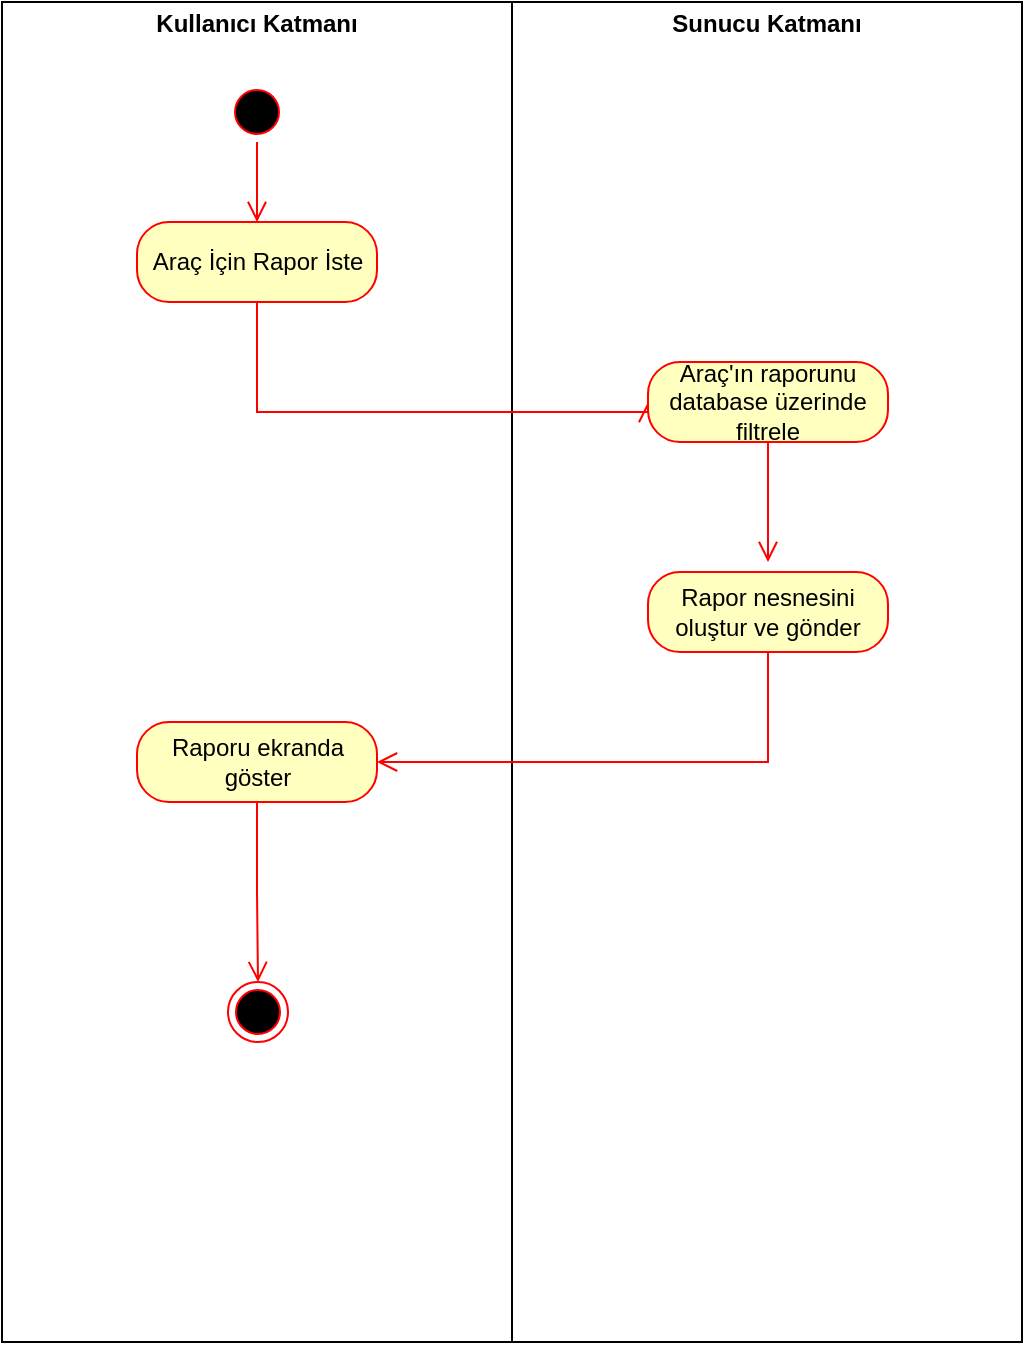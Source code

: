 <mxfile version="27.0.5">
  <diagram name="Page-1" id="HHuT0sQ4w0ih7LJ01Off">
    <mxGraphModel dx="1659" dy="932" grid="1" gridSize="10" guides="1" tooltips="1" connect="1" arrows="1" fold="1" page="1" pageScale="1" pageWidth="850" pageHeight="1100" math="0" shadow="0">
      <root>
        <mxCell id="0" />
        <mxCell id="1" parent="0" />
        <mxCell id="3xF6hZe8IZ8ENIiqlckg-4" value="&lt;p style=&quot;margin:0px;margin-top:4px;text-align:center;&quot;&gt;&lt;b&gt;Sunucu Katmanı&lt;/b&gt;&lt;/p&gt;" style="verticalAlign=top;align=left;overflow=fill;html=1;whiteSpace=wrap;" vertex="1" parent="1">
          <mxGeometry x="450" y="20" width="255" height="670" as="geometry" />
        </mxCell>
        <mxCell id="3xF6hZe8IZ8ENIiqlckg-3" value="&lt;p style=&quot;margin:0px;margin-top:4px;text-align:center;&quot;&gt;&lt;b&gt;Kullanıcı Katmanı&lt;/b&gt;&lt;/p&gt;" style="verticalAlign=top;align=left;overflow=fill;html=1;whiteSpace=wrap;" vertex="1" parent="1">
          <mxGeometry x="195" y="20" width="255" height="670" as="geometry" />
        </mxCell>
        <mxCell id="3xF6hZe8IZ8ENIiqlckg-1" value="" style="ellipse;html=1;shape=startState;fillColor=#000000;strokeColor=#ff0000;" vertex="1" parent="1">
          <mxGeometry x="307.5" y="60" width="30" height="30" as="geometry" />
        </mxCell>
        <mxCell id="3xF6hZe8IZ8ENIiqlckg-5" value="Araç İçin Rapor İste" style="rounded=1;whiteSpace=wrap;html=1;arcSize=40;fontColor=#000000;fillColor=#ffffc0;strokeColor=#ff0000;" vertex="1" parent="1">
          <mxGeometry x="262.5" y="130" width="120" height="40" as="geometry" />
        </mxCell>
        <mxCell id="3xF6hZe8IZ8ENIiqlckg-6" value="" style="edgeStyle=orthogonalEdgeStyle;html=1;verticalAlign=bottom;endArrow=open;endSize=8;strokeColor=#ff0000;rounded=0;entryX=0;entryY=0.5;entryDx=0;entryDy=0;" edge="1" source="3xF6hZe8IZ8ENIiqlckg-5" parent="1" target="3xF6hZe8IZ8ENIiqlckg-8">
          <mxGeometry relative="1" as="geometry">
            <mxPoint x="323" y="280" as="targetPoint" />
            <Array as="points">
              <mxPoint x="322" y="225" />
              <mxPoint x="518" y="225" />
            </Array>
          </mxGeometry>
        </mxCell>
        <mxCell id="3xF6hZe8IZ8ENIiqlckg-7" value="" style="edgeStyle=orthogonalEdgeStyle;html=1;verticalAlign=bottom;endArrow=open;endSize=8;strokeColor=#ff0000;rounded=0;exitX=0.5;exitY=1;exitDx=0;exitDy=0;" edge="1" parent="1" source="3xF6hZe8IZ8ENIiqlckg-1" target="3xF6hZe8IZ8ENIiqlckg-5">
          <mxGeometry relative="1" as="geometry">
            <mxPoint x="333" y="290" as="targetPoint" />
            <mxPoint x="333" y="230" as="sourcePoint" />
            <Array as="points">
              <mxPoint x="322" y="150" />
              <mxPoint x="322" y="150" />
            </Array>
          </mxGeometry>
        </mxCell>
        <mxCell id="3xF6hZe8IZ8ENIiqlckg-8" value="Araç&#39;ın raporunu database üzerinde filtrele" style="rounded=1;whiteSpace=wrap;html=1;arcSize=40;fontColor=#000000;fillColor=#ffffc0;strokeColor=#ff0000;" vertex="1" parent="1">
          <mxGeometry x="518" y="200" width="120" height="40" as="geometry" />
        </mxCell>
        <mxCell id="3xF6hZe8IZ8ENIiqlckg-9" value="" style="edgeStyle=orthogonalEdgeStyle;html=1;verticalAlign=bottom;endArrow=open;endSize=8;strokeColor=#ff0000;rounded=0;" edge="1" source="3xF6hZe8IZ8ENIiqlckg-8" parent="1">
          <mxGeometry relative="1" as="geometry">
            <mxPoint x="578" y="300" as="targetPoint" />
          </mxGeometry>
        </mxCell>
        <mxCell id="3xF6hZe8IZ8ENIiqlckg-10" value="Rapor nesnesini oluştur ve gönder" style="rounded=1;whiteSpace=wrap;html=1;arcSize=40;fontColor=#000000;fillColor=#ffffc0;strokeColor=#ff0000;" vertex="1" parent="1">
          <mxGeometry x="518" y="305" width="120" height="40" as="geometry" />
        </mxCell>
        <mxCell id="3xF6hZe8IZ8ENIiqlckg-11" value="" style="edgeStyle=orthogonalEdgeStyle;html=1;verticalAlign=bottom;endArrow=open;endSize=8;strokeColor=#ff0000;rounded=0;entryX=1;entryY=0.5;entryDx=0;entryDy=0;" edge="1" source="3xF6hZe8IZ8ENIiqlckg-10" parent="1" target="3xF6hZe8IZ8ENIiqlckg-12">
          <mxGeometry relative="1" as="geometry">
            <mxPoint x="578" y="405" as="targetPoint" />
            <Array as="points">
              <mxPoint x="578" y="400" />
            </Array>
          </mxGeometry>
        </mxCell>
        <mxCell id="3xF6hZe8IZ8ENIiqlckg-12" value="Raporu ekranda göster" style="rounded=1;whiteSpace=wrap;html=1;arcSize=40;fontColor=#000000;fillColor=#ffffc0;strokeColor=#ff0000;" vertex="1" parent="1">
          <mxGeometry x="262.5" y="380" width="120" height="40" as="geometry" />
        </mxCell>
        <mxCell id="3xF6hZe8IZ8ENIiqlckg-13" value="" style="edgeStyle=orthogonalEdgeStyle;html=1;verticalAlign=bottom;endArrow=open;endSize=8;strokeColor=#ff0000;rounded=0;" edge="1" source="3xF6hZe8IZ8ENIiqlckg-12" parent="1" target="3xF6hZe8IZ8ENIiqlckg-14">
          <mxGeometry relative="1" as="geometry">
            <mxPoint x="320" y="480" as="targetPoint" />
          </mxGeometry>
        </mxCell>
        <mxCell id="3xF6hZe8IZ8ENIiqlckg-14" value="" style="ellipse;html=1;shape=endState;fillColor=#000000;strokeColor=#ff0000;" vertex="1" parent="1">
          <mxGeometry x="308" y="510" width="30" height="30" as="geometry" />
        </mxCell>
      </root>
    </mxGraphModel>
  </diagram>
</mxfile>
